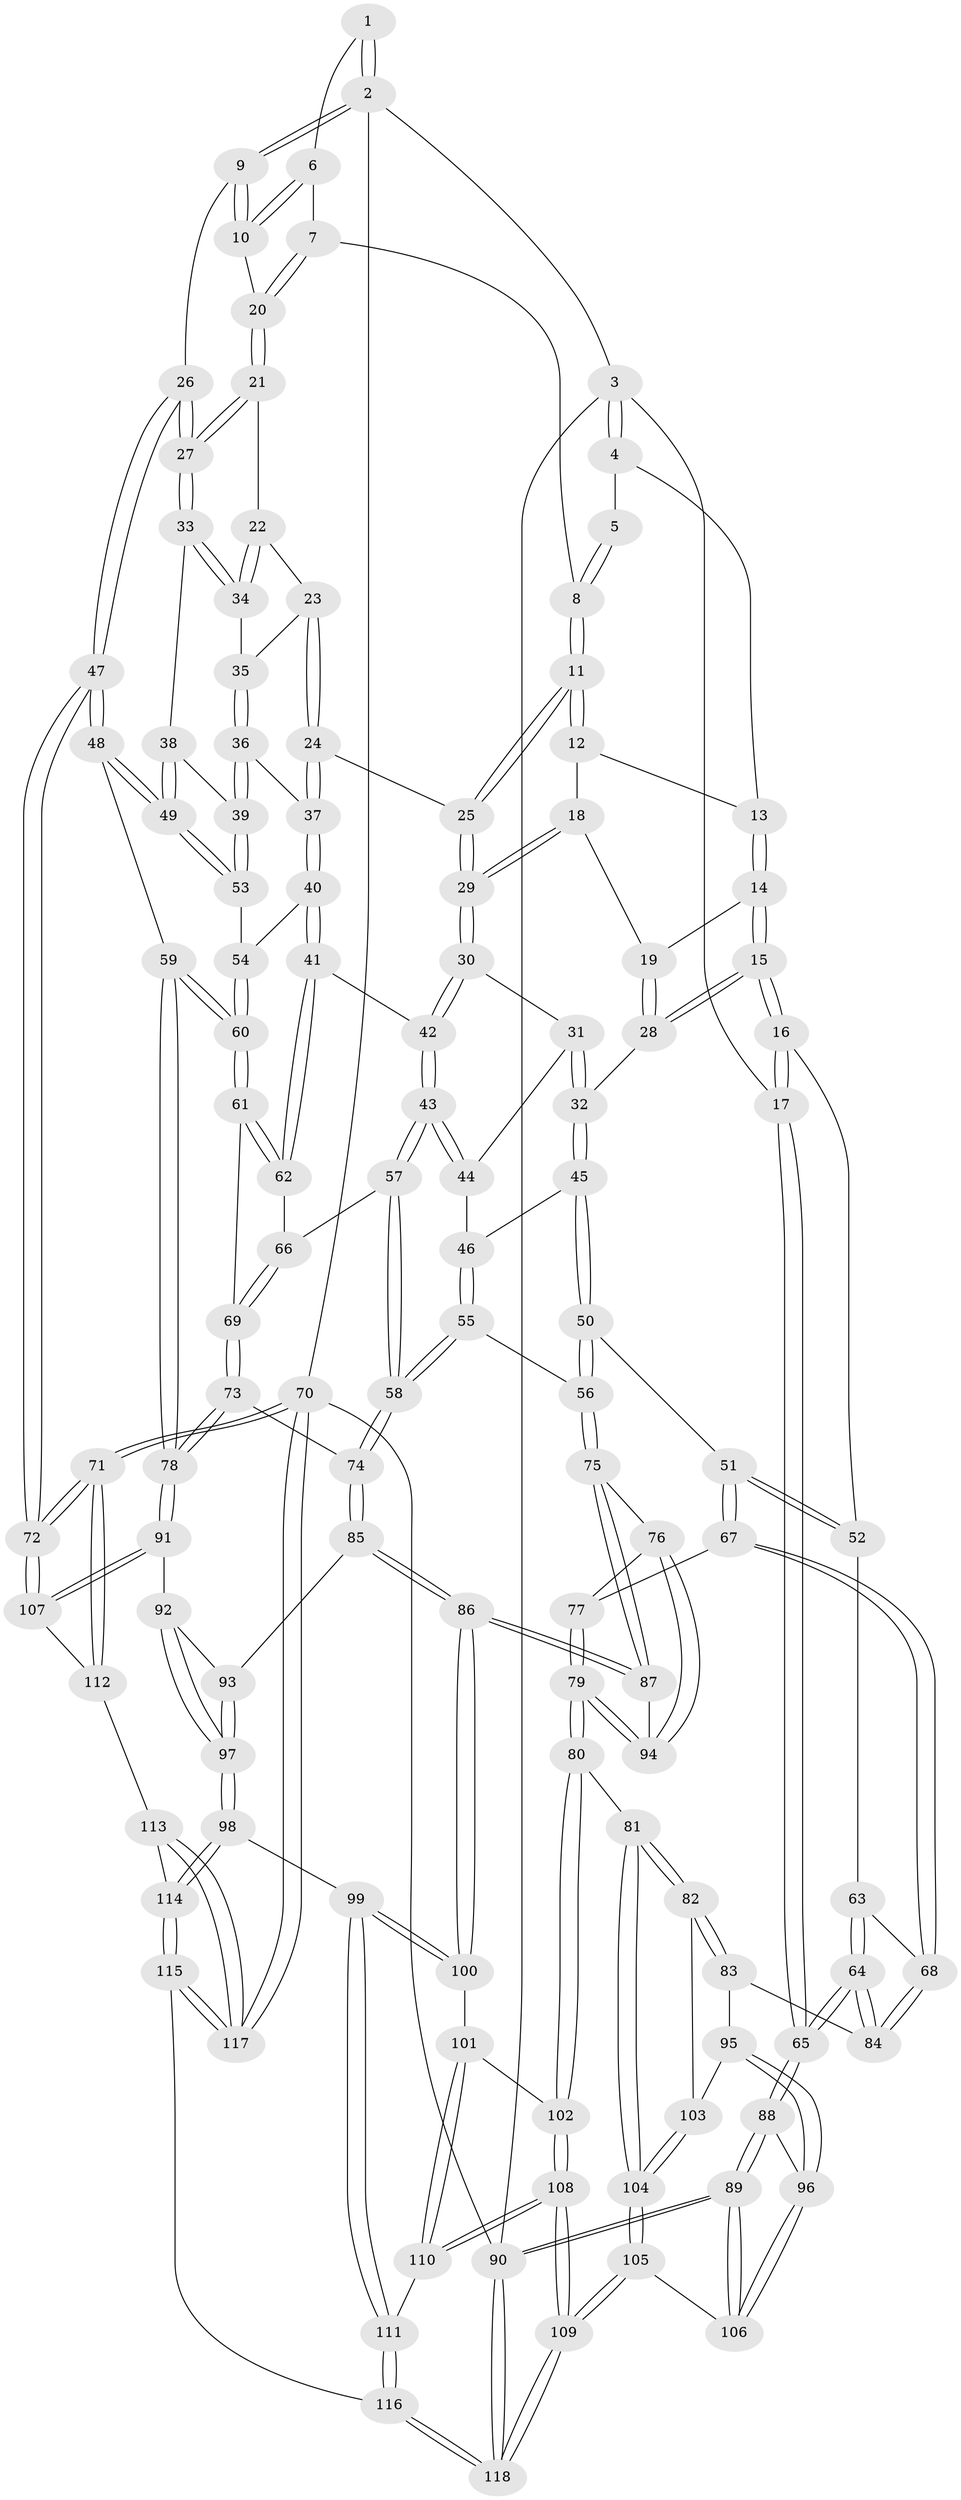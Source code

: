 // Generated by graph-tools (version 1.1) at 2025/11/02/27/25 16:11:56]
// undirected, 118 vertices, 292 edges
graph export_dot {
graph [start="1"]
  node [color=gray90,style=filled];
  1 [pos="+0.9346001948229374+0"];
  2 [pos="+1+0"];
  3 [pos="+0+0"];
  4 [pos="+0.2568984100613884+0"];
  5 [pos="+0.7057092109697977+0"];
  6 [pos="+0.9316863971181918+0.05690081555856249"];
  7 [pos="+0.8213090329119106+0.07561535932394471"];
  8 [pos="+0.705114788441813+0.02856049386459458"];
  9 [pos="+1+0.07067921631667559"];
  10 [pos="+0.9953664324058655+0.10506420657226227"];
  11 [pos="+0.6387751451302868+0.16931012838185341"];
  12 [pos="+0.4252376042722845+0.04709779093812309"];
  13 [pos="+0.31673018755288035+0"];
  14 [pos="+0.3054965608931362+0.08781939610386724"];
  15 [pos="+0.22580285037150502+0.29214269880288257"];
  16 [pos="+0.16397965928095337+0.3036988806397996"];
  17 [pos="+0+0.25571016428360105"];
  18 [pos="+0.4266781532534436+0.20489701892892498"];
  19 [pos="+0.4204900793909123+0.20549737381258704"];
  20 [pos="+0.908105104214162+0.18442688202799792"];
  21 [pos="+0.9080883984118815+0.18451856146096904"];
  22 [pos="+0.8865520607389804+0.2128630778400447"];
  23 [pos="+0.8469240189178255+0.24522075258385492"];
  24 [pos="+0.6751348776566883+0.22383425106899144"];
  25 [pos="+0.6375577998425525+0.1897721872946057"];
  26 [pos="+1+0.29101355599646905"];
  27 [pos="+1+0.3011572714740873"];
  28 [pos="+0.2760118400019982+0.3105170288427286"];
  29 [pos="+0.5727537352880548+0.23910733603493464"];
  30 [pos="+0.5606541657305008+0.26154055813769356"];
  31 [pos="+0.537756449470795+0.2911470157632365"];
  32 [pos="+0.2770797434699254+0.31141528805188706"];
  33 [pos="+1+0.31564857455423473"];
  34 [pos="+0.9700801275408633+0.3021209863976463"];
  35 [pos="+0.8739045532756924+0.3131068577887102"];
  36 [pos="+0.8686425870968175+0.34396758433512986"];
  37 [pos="+0.726990413355585+0.36385741526364507"];
  38 [pos="+0.9815590709012088+0.36291280661327024"];
  39 [pos="+0.8971843103186635+0.4126547663694611"];
  40 [pos="+0.7276632346866335+0.41428280498112396"];
  41 [pos="+0.7148774424152242+0.44316322735394414"];
  42 [pos="+0.6273056872864069+0.43871836612624104"];
  43 [pos="+0.5496207897140792+0.47205106979301"];
  44 [pos="+0.5337728820320933+0.300419498503032"];
  45 [pos="+0.28113103840967446+0.3166233744192597"];
  46 [pos="+0.4296933762287851+0.3999983125284114"];
  47 [pos="+1+0.6590072489251225"];
  48 [pos="+1+0.6237259924812794"];
  49 [pos="+0.9979823699997861+0.5243228504299848"];
  50 [pos="+0.3365370725612722+0.5337903968543692"];
  51 [pos="+0.3057799318638084+0.548454742122064"];
  52 [pos="+0.19737037506631772+0.4521019532072708"];
  53 [pos="+0.8968380945059989+0.41410939097892535"];
  54 [pos="+0.8718052311005012+0.4307012204682959"];
  55 [pos="+0.44881151477261916+0.5331935252154189"];
  56 [pos="+0.42714333544360983+0.5416210597260712"];
  57 [pos="+0.5185818502412145+0.5211912682176051"];
  58 [pos="+0.4975469745599658+0.5409027860280988"];
  59 [pos="+0.8543765971550287+0.627114920799125"];
  60 [pos="+0.819482916529281+0.5799404405293908"];
  61 [pos="+0.7383566246359148+0.5315514839121024"];
  62 [pos="+0.7219151136101567+0.49317483502819304"];
  63 [pos="+0.1718453849353212+0.507526880285307"];
  64 [pos="+0.0628071518724411+0.6182650883443941"];
  65 [pos="+0+0.6323399175884669"];
  66 [pos="+0.6163278352737906+0.5202206936751917"];
  67 [pos="+0.30314200000177854+0.5513256275132159"];
  68 [pos="+0.279282580062818+0.5683477231173767"];
  69 [pos="+0.6679881632559649+0.5924136751323541"];
  70 [pos="+1+1"];
  71 [pos="+1+1"];
  72 [pos="+1+0.7933488245340983"];
  73 [pos="+0.6349176205077984+0.6289038346946071"];
  74 [pos="+0.5691350719067342+0.6447797231437418"];
  75 [pos="+0.40624266565088657+0.6395364175058385"];
  76 [pos="+0.35065524322217967+0.7023152336569002"];
  77 [pos="+0.30751857182177816+0.5680498147263844"];
  78 [pos="+0.7832496414842169+0.7282682213119331"];
  79 [pos="+0.31813838178473647+0.7435139038237374"];
  80 [pos="+0.3139928523612558+0.7474286855510355"];
  81 [pos="+0.2937453698685916+0.7464230210464872"];
  82 [pos="+0.28230450398708495+0.7382749413463711"];
  83 [pos="+0.23205274244536667+0.6885905198041926"];
  84 [pos="+0.20367136939717378+0.6410556657475842"];
  85 [pos="+0.5597979236098215+0.6945670664063838"];
  86 [pos="+0.520428248213719+0.7578919427941663"];
  87 [pos="+0.46835294813640316+0.73039270358564"];
  88 [pos="+0+0.68221176879662"];
  89 [pos="+0+0.8532995559322577"];
  90 [pos="+0+1"];
  91 [pos="+0.7731550314335982+0.7721466814976113"];
  92 [pos="+0.7605197748363683+0.7757101528512667"];
  93 [pos="+0.6027246078469097+0.7157889696568539"];
  94 [pos="+0.3394963220047898+0.7252856306664054"];
  95 [pos="+0.1547655504573112+0.7825182490520554"];
  96 [pos="+0+0.7449898073196403"];
  97 [pos="+0.6741015943042438+0.8295610779311942"];
  98 [pos="+0.6110425167642866+0.8767957626280705"];
  99 [pos="+0.5440024327642864+0.8298286632085018"];
  100 [pos="+0.5187195482964172+0.7856071514433477"];
  101 [pos="+0.39732312265815545+0.8288948580791231"];
  102 [pos="+0.3586255978454867+0.8068586635791736"];
  103 [pos="+0.16897845568004488+0.7947206413527866"];
  104 [pos="+0.21645433568336733+0.881878862459893"];
  105 [pos="+0.20943246080024278+0.9536228082599028"];
  106 [pos="+0.20814529626897366+0.9528421552716655"];
  107 [pos="+0.7759883333519944+0.7761813728663024"];
  108 [pos="+0.25583212741908373+0.9457225921797464"];
  109 [pos="+0.21455227880405603+0.9641945980416131"];
  110 [pos="+0.3960704800067128+0.9212032500449251"];
  111 [pos="+0.4413949016132996+0.958581477097093"];
  112 [pos="+0.8190034309239327+0.8699260715473452"];
  113 [pos="+0.798928917726488+0.9033192885799879"];
  114 [pos="+0.6251628188576747+0.9392242143384628"];
  115 [pos="+0.5994034809216925+1"];
  116 [pos="+0.5262825508216176+1"];
  117 [pos="+0.7488860827410759+1"];
  118 [pos="+0.17695380769824368+1"];
  1 -- 2;
  1 -- 2;
  1 -- 6;
  2 -- 3;
  2 -- 9;
  2 -- 9;
  2 -- 70;
  3 -- 4;
  3 -- 4;
  3 -- 17;
  3 -- 90;
  4 -- 5;
  4 -- 13;
  5 -- 8;
  5 -- 8;
  6 -- 7;
  6 -- 10;
  6 -- 10;
  7 -- 8;
  7 -- 20;
  7 -- 20;
  8 -- 11;
  8 -- 11;
  9 -- 10;
  9 -- 10;
  9 -- 26;
  10 -- 20;
  11 -- 12;
  11 -- 12;
  11 -- 25;
  11 -- 25;
  12 -- 13;
  12 -- 18;
  13 -- 14;
  13 -- 14;
  14 -- 15;
  14 -- 15;
  14 -- 19;
  15 -- 16;
  15 -- 16;
  15 -- 28;
  15 -- 28;
  16 -- 17;
  16 -- 17;
  16 -- 52;
  17 -- 65;
  17 -- 65;
  18 -- 19;
  18 -- 29;
  18 -- 29;
  19 -- 28;
  19 -- 28;
  20 -- 21;
  20 -- 21;
  21 -- 22;
  21 -- 27;
  21 -- 27;
  22 -- 23;
  22 -- 34;
  22 -- 34;
  23 -- 24;
  23 -- 24;
  23 -- 35;
  24 -- 25;
  24 -- 37;
  24 -- 37;
  25 -- 29;
  25 -- 29;
  26 -- 27;
  26 -- 27;
  26 -- 47;
  26 -- 47;
  27 -- 33;
  27 -- 33;
  28 -- 32;
  29 -- 30;
  29 -- 30;
  30 -- 31;
  30 -- 42;
  30 -- 42;
  31 -- 32;
  31 -- 32;
  31 -- 44;
  32 -- 45;
  32 -- 45;
  33 -- 34;
  33 -- 34;
  33 -- 38;
  34 -- 35;
  35 -- 36;
  35 -- 36;
  36 -- 37;
  36 -- 39;
  36 -- 39;
  37 -- 40;
  37 -- 40;
  38 -- 39;
  38 -- 49;
  38 -- 49;
  39 -- 53;
  39 -- 53;
  40 -- 41;
  40 -- 41;
  40 -- 54;
  41 -- 42;
  41 -- 62;
  41 -- 62;
  42 -- 43;
  42 -- 43;
  43 -- 44;
  43 -- 44;
  43 -- 57;
  43 -- 57;
  44 -- 46;
  45 -- 46;
  45 -- 50;
  45 -- 50;
  46 -- 55;
  46 -- 55;
  47 -- 48;
  47 -- 48;
  47 -- 72;
  47 -- 72;
  48 -- 49;
  48 -- 49;
  48 -- 59;
  49 -- 53;
  49 -- 53;
  50 -- 51;
  50 -- 56;
  50 -- 56;
  51 -- 52;
  51 -- 52;
  51 -- 67;
  51 -- 67;
  52 -- 63;
  53 -- 54;
  54 -- 60;
  54 -- 60;
  55 -- 56;
  55 -- 58;
  55 -- 58;
  56 -- 75;
  56 -- 75;
  57 -- 58;
  57 -- 58;
  57 -- 66;
  58 -- 74;
  58 -- 74;
  59 -- 60;
  59 -- 60;
  59 -- 78;
  59 -- 78;
  60 -- 61;
  60 -- 61;
  61 -- 62;
  61 -- 62;
  61 -- 69;
  62 -- 66;
  63 -- 64;
  63 -- 64;
  63 -- 68;
  64 -- 65;
  64 -- 65;
  64 -- 84;
  64 -- 84;
  65 -- 88;
  65 -- 88;
  66 -- 69;
  66 -- 69;
  67 -- 68;
  67 -- 68;
  67 -- 77;
  68 -- 84;
  68 -- 84;
  69 -- 73;
  69 -- 73;
  70 -- 71;
  70 -- 71;
  70 -- 117;
  70 -- 117;
  70 -- 90;
  71 -- 72;
  71 -- 72;
  71 -- 112;
  71 -- 112;
  72 -- 107;
  72 -- 107;
  73 -- 74;
  73 -- 78;
  73 -- 78;
  74 -- 85;
  74 -- 85;
  75 -- 76;
  75 -- 87;
  75 -- 87;
  76 -- 77;
  76 -- 94;
  76 -- 94;
  77 -- 79;
  77 -- 79;
  78 -- 91;
  78 -- 91;
  79 -- 80;
  79 -- 80;
  79 -- 94;
  79 -- 94;
  80 -- 81;
  80 -- 102;
  80 -- 102;
  81 -- 82;
  81 -- 82;
  81 -- 104;
  81 -- 104;
  82 -- 83;
  82 -- 83;
  82 -- 103;
  83 -- 84;
  83 -- 95;
  85 -- 86;
  85 -- 86;
  85 -- 93;
  86 -- 87;
  86 -- 87;
  86 -- 100;
  86 -- 100;
  87 -- 94;
  88 -- 89;
  88 -- 89;
  88 -- 96;
  89 -- 90;
  89 -- 90;
  89 -- 106;
  89 -- 106;
  90 -- 118;
  90 -- 118;
  91 -- 92;
  91 -- 107;
  91 -- 107;
  92 -- 93;
  92 -- 97;
  92 -- 97;
  93 -- 97;
  93 -- 97;
  95 -- 96;
  95 -- 96;
  95 -- 103;
  96 -- 106;
  96 -- 106;
  97 -- 98;
  97 -- 98;
  98 -- 99;
  98 -- 114;
  98 -- 114;
  99 -- 100;
  99 -- 100;
  99 -- 111;
  99 -- 111;
  100 -- 101;
  101 -- 102;
  101 -- 110;
  101 -- 110;
  102 -- 108;
  102 -- 108;
  103 -- 104;
  103 -- 104;
  104 -- 105;
  104 -- 105;
  105 -- 106;
  105 -- 109;
  105 -- 109;
  107 -- 112;
  108 -- 109;
  108 -- 109;
  108 -- 110;
  108 -- 110;
  109 -- 118;
  109 -- 118;
  110 -- 111;
  111 -- 116;
  111 -- 116;
  112 -- 113;
  113 -- 114;
  113 -- 117;
  113 -- 117;
  114 -- 115;
  114 -- 115;
  115 -- 116;
  115 -- 117;
  115 -- 117;
  116 -- 118;
  116 -- 118;
}
